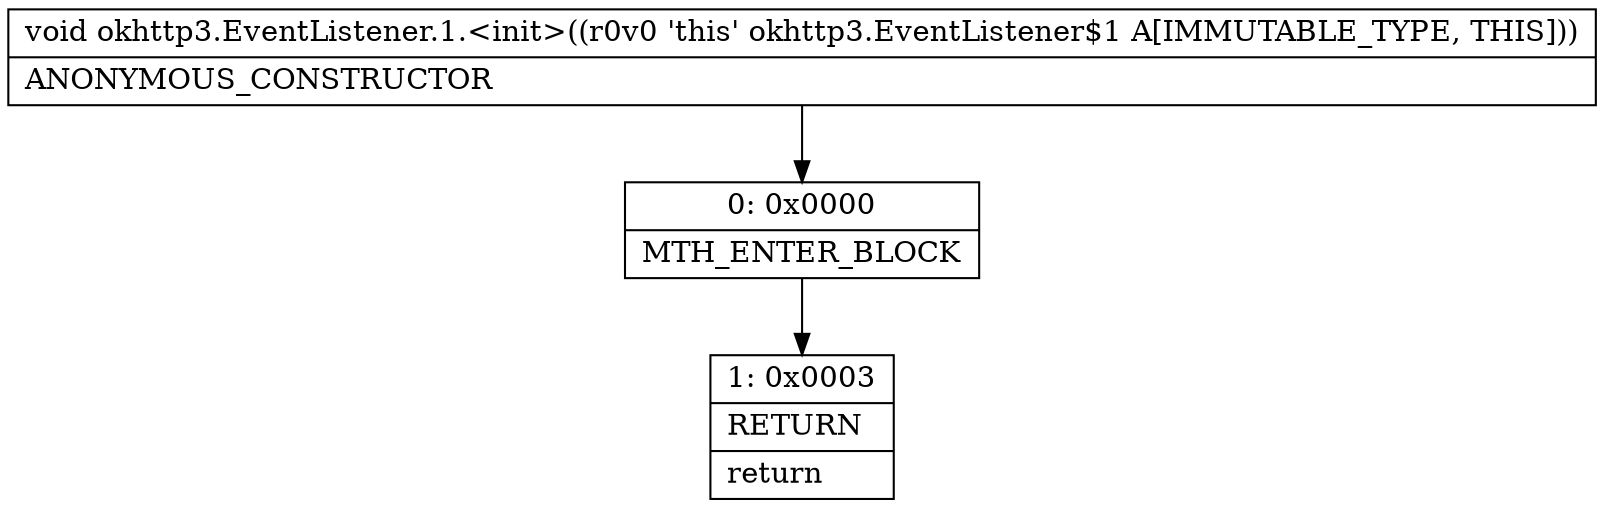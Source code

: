 digraph "CFG forokhttp3.EventListener.1.\<init\>()V" {
Node_0 [shape=record,label="{0\:\ 0x0000|MTH_ENTER_BLOCK\l}"];
Node_1 [shape=record,label="{1\:\ 0x0003|RETURN\l|return\l}"];
MethodNode[shape=record,label="{void okhttp3.EventListener.1.\<init\>((r0v0 'this' okhttp3.EventListener$1 A[IMMUTABLE_TYPE, THIS]))  | ANONYMOUS_CONSTRUCTOR\l}"];
MethodNode -> Node_0;
Node_0 -> Node_1;
}

